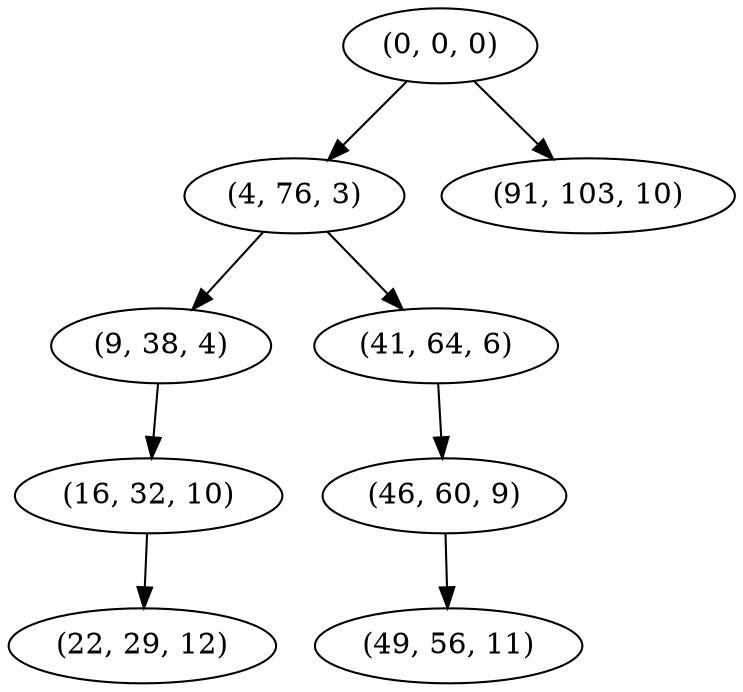 digraph tree {
    "(0, 0, 0)";
    "(4, 76, 3)";
    "(9, 38, 4)";
    "(16, 32, 10)";
    "(22, 29, 12)";
    "(41, 64, 6)";
    "(46, 60, 9)";
    "(49, 56, 11)";
    "(91, 103, 10)";
    "(0, 0, 0)" -> "(4, 76, 3)";
    "(0, 0, 0)" -> "(91, 103, 10)";
    "(4, 76, 3)" -> "(9, 38, 4)";
    "(4, 76, 3)" -> "(41, 64, 6)";
    "(9, 38, 4)" -> "(16, 32, 10)";
    "(16, 32, 10)" -> "(22, 29, 12)";
    "(41, 64, 6)" -> "(46, 60, 9)";
    "(46, 60, 9)" -> "(49, 56, 11)";
}
